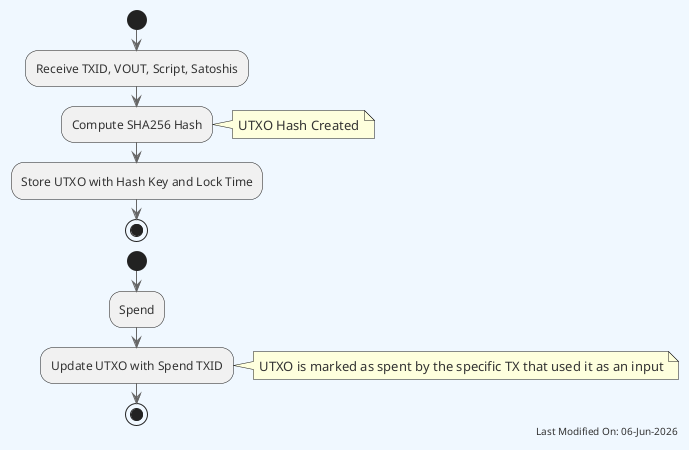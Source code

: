 @startuml
skinparam backgroundColor #F0F8FF
skinparam defaultFontColor #333333
skinparam arrowColor #666666

' Define borders for all elements
skinparam entity {
  BorderColor #666666
  BackgroundColor #DDDDDD
}

skinparam control {
  BorderColor #666666
  BackgroundColor #DDDDDD
}

skinparam participant {
  BorderColor #666666
  BackgroundColor #DDDDDD
}



start
:Receive TXID, VOUT, Script, Satoshis;
:Compute SHA256 Hash;
note right: UTXO Hash Created
:Store UTXO with Hash Key and Lock Time;

stop

start
:Spend;
:Update UTXO with Spend TXID;
note right: UTXO is marked as spent by the specific TX that used it as an input
stop

right footer Last Modified On: %date("dd-MMM-yyyy")

@enduml
